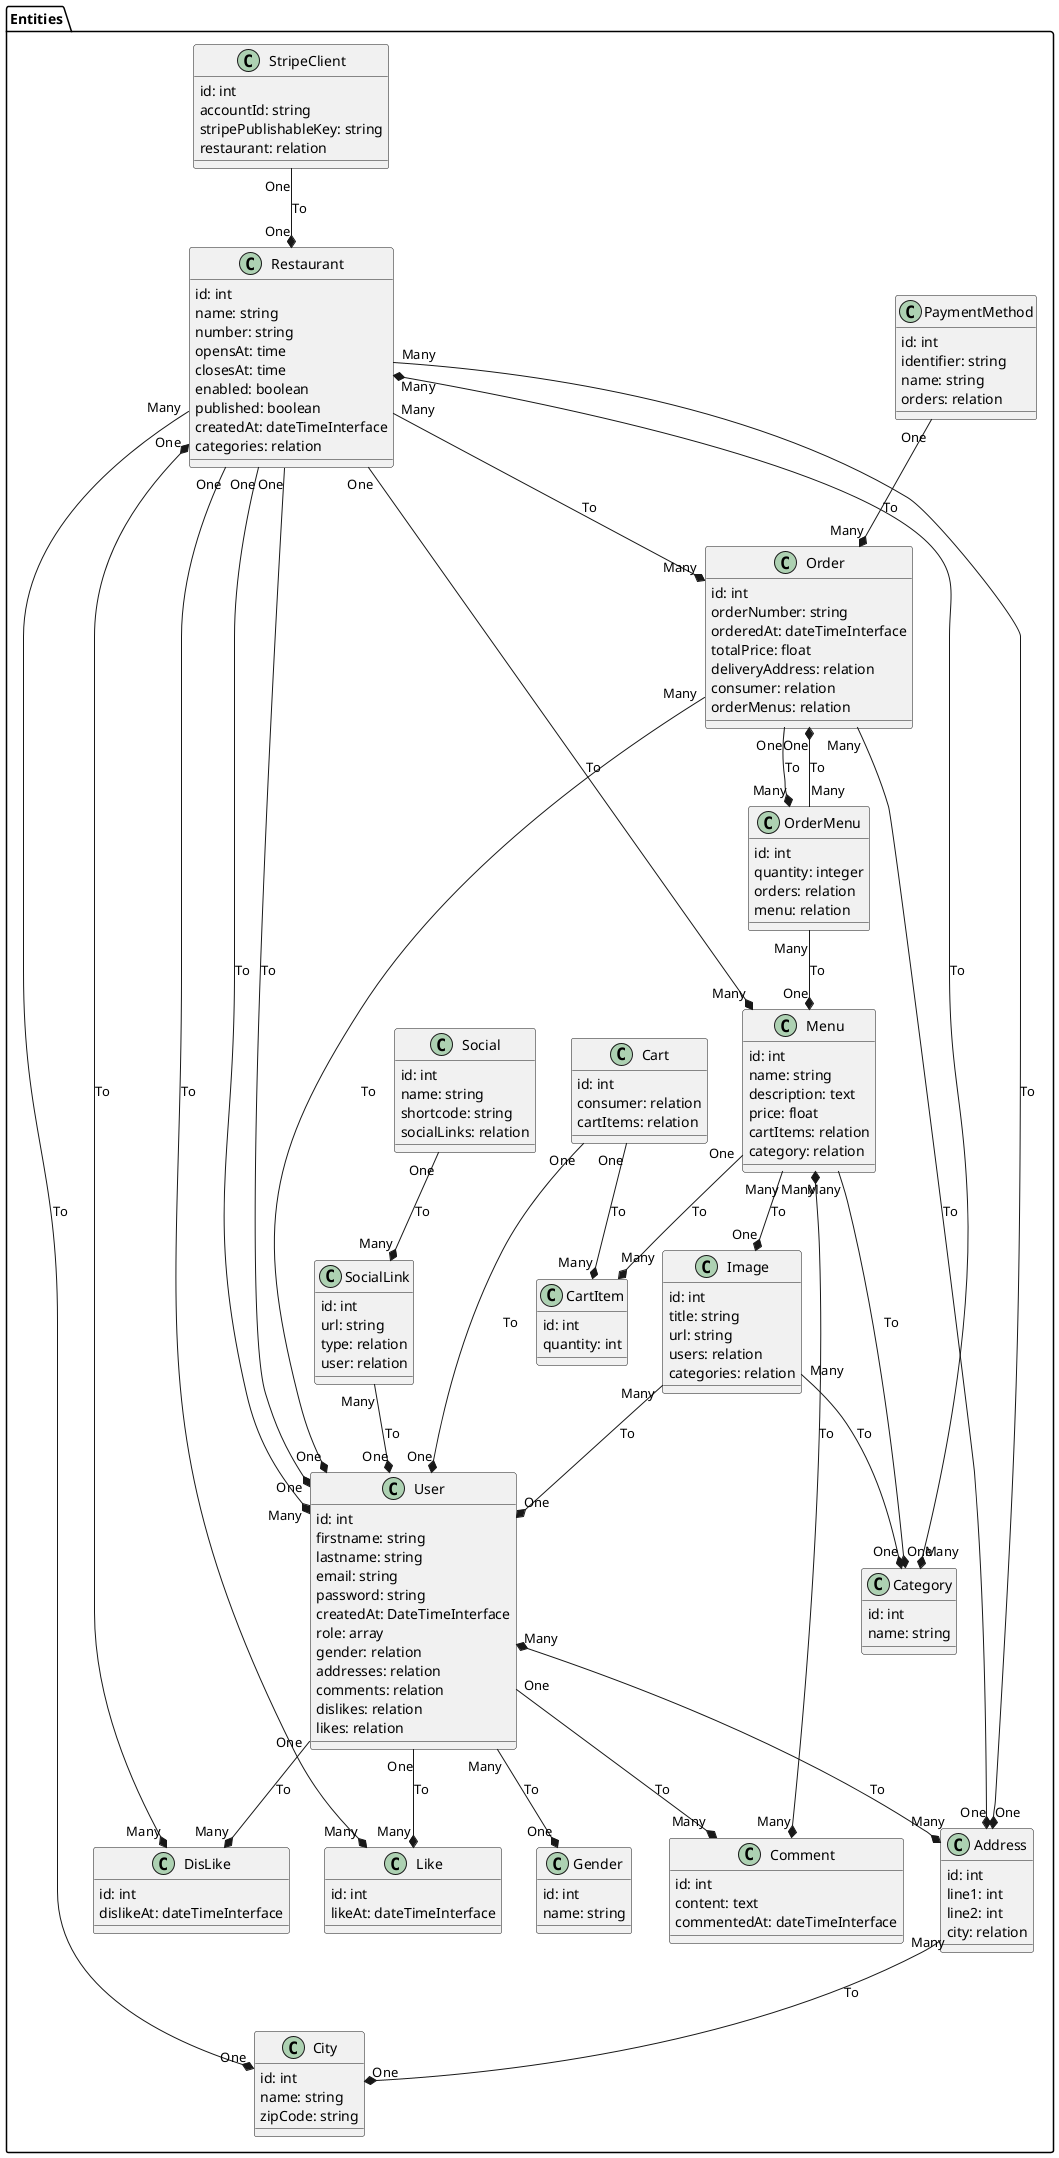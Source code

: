 @startuml
'Alice -> Bob: Authentication Request
'Bob --> Alice: Authentication Response
'
'Alice -> Bob: Another authentication Request
'Alice <-- Bob: another authentication Response

package "Entities" #FFF {
    class User {
        {field} id: int
        {field} firstname: string
        {field} lastname: string
        {field} email: string
        {field} password: string
        {field} createdAt: DateTimeInterface
        {field} role: array
        {field} gender: relation
        {field} addresses: relation
        {field} comments: relation
        {field} dislikes: relation
        {field} likes: relation
    }
    class Address {
        {field} id: int
        {field} line1: int
        {field} line2: int
        {field} city: relation
    }
    class Cart {
        {field} id: int
        {field} consumer: relation
        {field} cartItems: relation
    }
    class CartItem {
        {field} id: int
        {field} quantity: int
    }
    class Category {
        {field} id: int
        {field} name: string
    }
    class City {
        {field} id: int
        {field} name: string
        {field} zipCode: string
    }
    class Comment {
        {field} id: int
        {field} content: text
        {field} commentedAt: dateTimeInterface
    }
    class DisLike {
        {field} id: int
        {field} dislikeAt: dateTimeInterface
    }
    class Gender {
        {field} id: int
        {field} name: string
    }
    class Image {
        {field} id: int
        {field} title: string
        {field} url: string
        {field} users: relation
        {field} categories: relation
    }
    class Like {
        {field} id: int
        {field} likeAt: dateTimeInterface
    }
    class Menu {
        {field} id: int
        {field} name: string
        {field} description: text
        {field} price: float
        {field} cartItems: relation
        {field} category: relation
    }
    class Order {
        {field} id: int
        {field} orderNumber: string
        {field} orderedAt: dateTimeInterface
        {field} totalPrice: float
        {field} deliveryAddress: relation
        {field} consumer: relation
        {field} orderMenus: relation
    }
    class OrderMenu {
        {field} id: int
        {field} quantity: integer
        {field} orders: relation
        {field} menu: relation
    }
    class PaymentMethod {
        {field} id: int
        {field} identifier: string
        {field} name: string
        {field} orders: relation
    }
    class Restaurant {
        {field} id: int
        {field} name: string
        {field} number: string
        {field} opensAt: time
        {field} closesAt: time
        {field} enabled: boolean
        {field} published: boolean
        {field} createdAt: dateTimeInterface
        {field} categories: relation
    }

    class StripeClient {
        {field} id: int
        {field} accountId: string
        {field} stripePublishableKey: string
        {field} restaurant: relation
    }

    class Social {
        {field} id: int
        {field} name: string
        {field} shortcode: string
        {field} socialLinks: relation
    }

    class SocialLink {
        {field} id: int
        {field} url: string
        {field} type: relation
        {field} user: relation
    }

    User "Many" --* "One" Gender : To
    User "Many" *--* "Many" Address : To
    User "One" --* "Many" Comment : To
    User "One" --* "Many" DisLike : To
    User "One" --* "Many" Like : To

    Address "Many" --* "One" City : To

    Cart "One" --* "One" User : To
    Cart "One" --* "Many" CartItem : To

    Image "Many" --* "One" User : To
    Image "Many" --* "One" Category : To

    Menu "One" --* "Many" CartItem : To
    Menu "Many" --* "One" Category : To
    Menu "Many" *--* "Many" Comment : To
    Menu "Many" --* "One" Image : To

    OrderMenu "Many" --* "One" Order : To
    OrderMenu "Many" --* "One" Menu : To

    Order "Many" --* "One" Address : To
    Order "Many" --* "One" User : To
    Order "One" --* "Many" OrderMenu : To

    PaymentMethod "One" --* "Many" Order : To

    Restaurant "Many" *--* "Many" Category : To
    Restaurant "One" --* "One" User : To
    Restaurant "One" --* "Many" User : To
    Restaurant "One" *--* "Many" DisLike : To
    Restaurant "One" --* "Many" Like : To
    Restaurant "Many" --* "Many" Order : To
    Restaurant "Many" --* "One" City : To
    Restaurant "One" --* "Many" Menu : To
    Restaurant "Many" --* "One" Address : To

    StripeClient "One" --* "One" Restaurant : To

    Social "One" --* "Many" SocialLink : To
    SocialLink "Many" --* "One" User : To
}
@enduml
